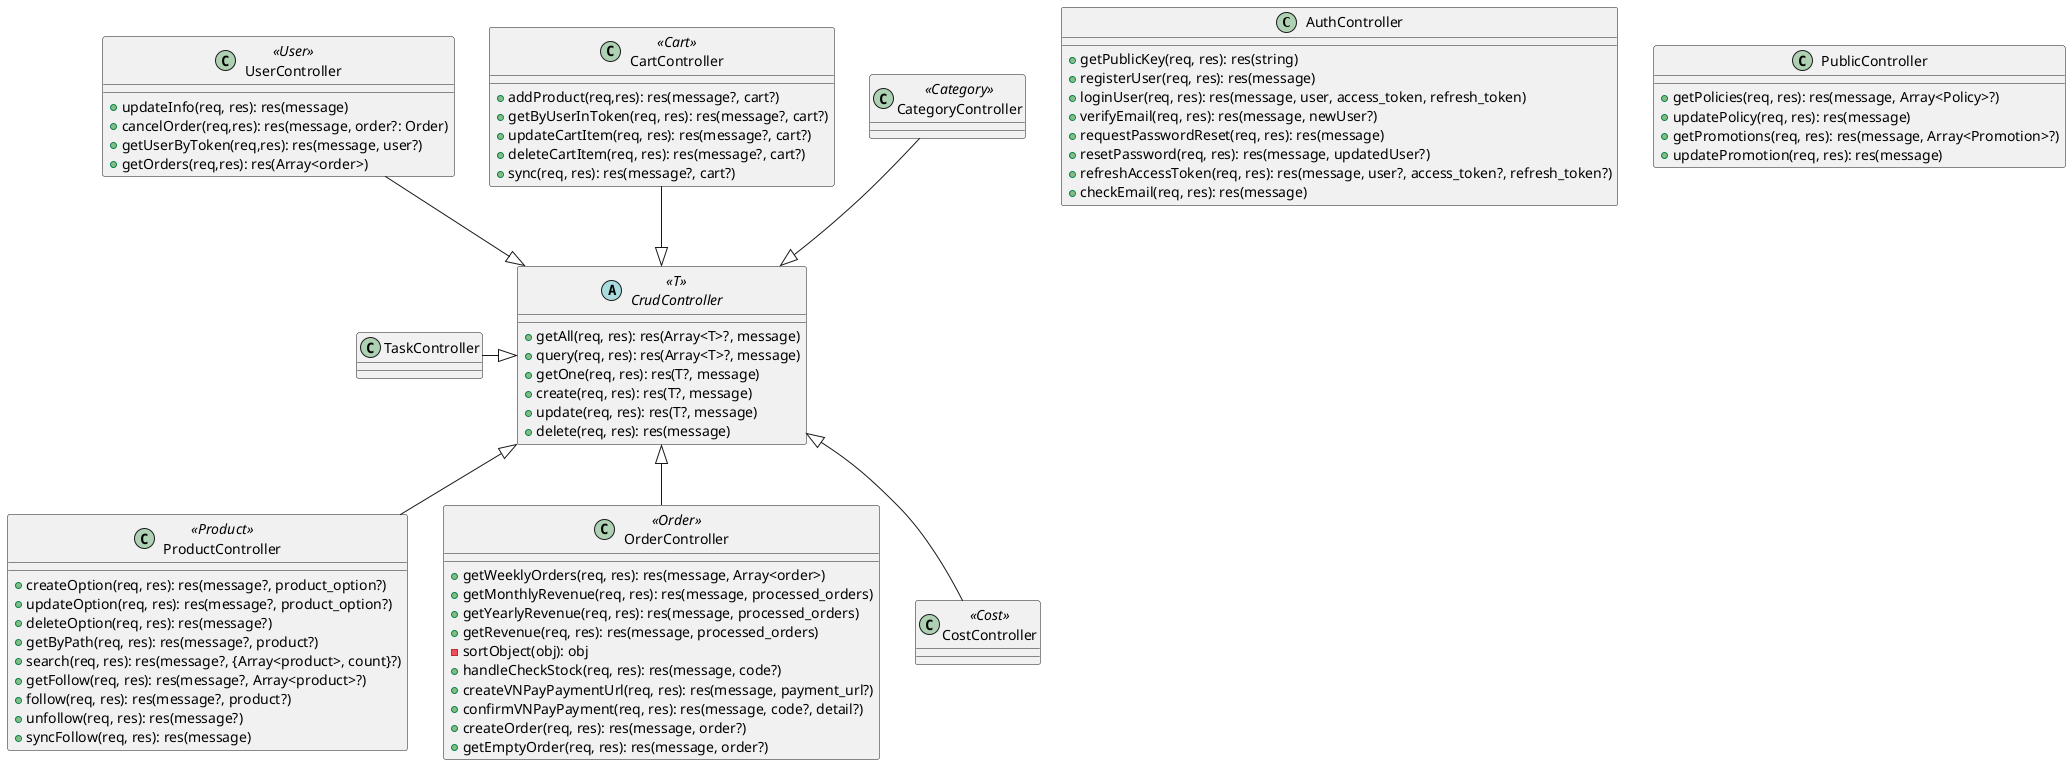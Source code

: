@startuml class_diagram_controllers
skinparam DefaultFontName "Times New Roman"
skinparam DefaultFontSize 14

class AuthController{
  +getPublicKey(req, res): res(string)
  +registerUser(req, res): res(message)
  +loginUser(req, res): res(message, user, access_token, refresh_token)
  +verifyEmail(req, res): res(message, newUser?)
  +requestPasswordReset(req, res): res(message)
  +resetPassword(req, res): res(message, updatedUser?)
  +refreshAccessToken(req, res): res(message, user?, access_token?, refresh_token?)
  +checkEmail(req, res): res(message)
}

class PublicController {
  +getPolicies(req, res): res(message, Array<Policy>?)
  +updatePolicy(req, res): res(message)
  +getPromotions(req, res): res(message, Array<Promotion>?)
  +updatePromotion(req, res): res(message)
}

abstract class CrudController<<T>> {
  +getAll(req, res): res(Array<T>?, message)
  +query(req, res): res(Array<T>?, message)
  +getOne(req, res): res(T?, message)
  +create(req, res): res(T?, message)
  +update(req, res): res(T?, message)
  +delete(req, res): res(message)
}

class UserController<<User>> {
  +updateInfo(req, res): res(message)
  +cancelOrder(req,res): res(message, order?: Order)
  +getUserByToken(req,res): res(message, user?)
  +getOrders(req,res): res(Array<order>)
}

class CartController<<Cart>> {
  +addProduct(req,res): res(message?, cart?)
  +getByUserInToken(req, res): res(message?, cart?)
  +updateCartItem(req, res): res(message?, cart?)
  +deleteCartItem(req, res): res(message?, cart?)
  +sync(req, res): res(message?, cart?)
}

class CategoryController<<Category>> {
}


class ProductController<<Product>> {
  +createOption(req, res): res(message?, product_option?)
  +updateOption(req, res): res(message?, product_option?)
  +deleteOption(req, res): res(message?)
  +getByPath(req, res): res(message?, product?)
  +search(req, res): res(message?, {Array<product>, count}?)
  +getFollow(req, res): res(message?, Array<product>?)
  +follow(req, res): res(message?, product?)
  +unfollow(req, res): res(message?)
  +syncFollow(req, res): res(message)
}

class OrderController<<Order>> {
  +getWeeklyOrders(req, res): res(message, Array<order>)
  +getMonthlyRevenue(req, res): res(message, processed_orders)
  +getYearlyRevenue(req, res): res(message, processed_orders)
  +getRevenue(req, res): res(message, processed_orders)
  -sortObject(obj): obj
  +handleCheckStock(req, res): res(message, code?)
  +createVNPayPaymentUrl(req, res): res(message, payment_url?)
  +confirmVNPayPayment(req, res): res(message, code?, detail?)
  +createOrder(req, res): res(message, order?)
  +getEmptyOrder(req, res): res(message, order?)
}

class CostController<<Cost>> {
}

class TaskController {}

CategoryController --|> CrudController
CartController --|> CrudController
UserController --|> CrudController

CrudController <|-- ProductController
CrudController <|-- OrderController
CrudController <|-- CostController

TaskController -right-|> CrudController

@enduml